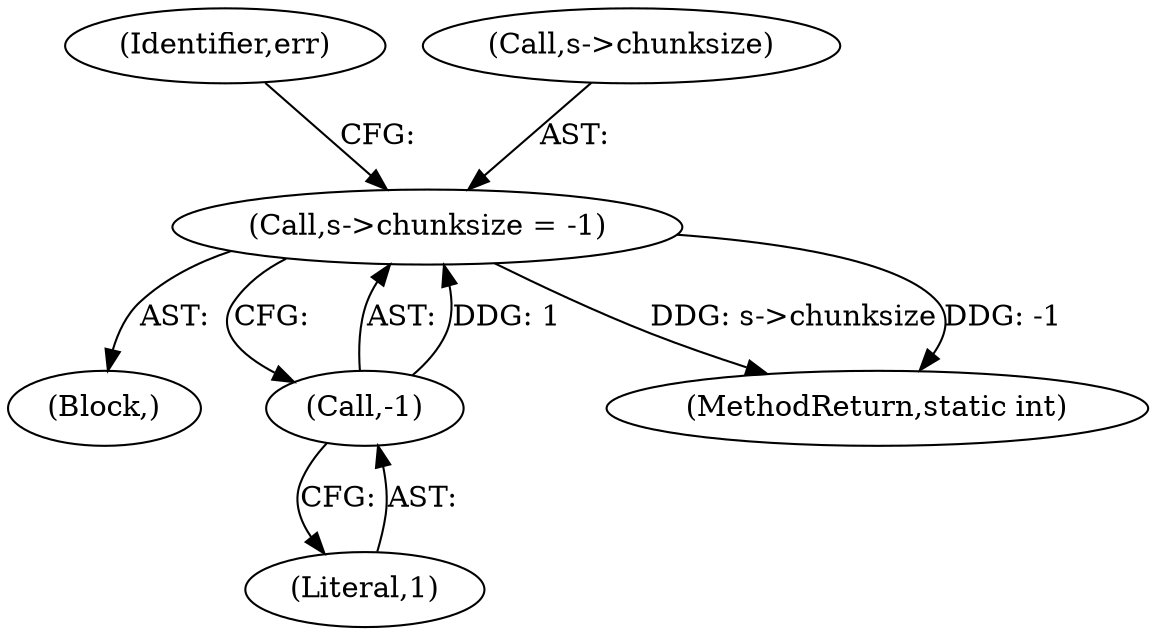 digraph "0_FFmpeg_2a05c8f813de6f2278827734bf8102291e7484aa_3@pointer" {
"1000116" [label="(Call,s->chunksize = -1)"];
"1000120" [label="(Call,-1)"];
"1000127" [label="(Identifier,err)"];
"1000104" [label="(Block,)"];
"1000120" [label="(Call,-1)"];
"1000116" [label="(Call,s->chunksize = -1)"];
"1000121" [label="(Literal,1)"];
"1000117" [label="(Call,s->chunksize)"];
"1000202" [label="(MethodReturn,static int)"];
"1000116" -> "1000104"  [label="AST: "];
"1000116" -> "1000120"  [label="CFG: "];
"1000117" -> "1000116"  [label="AST: "];
"1000120" -> "1000116"  [label="AST: "];
"1000127" -> "1000116"  [label="CFG: "];
"1000116" -> "1000202"  [label="DDG: s->chunksize"];
"1000116" -> "1000202"  [label="DDG: -1"];
"1000120" -> "1000116"  [label="DDG: 1"];
"1000120" -> "1000121"  [label="CFG: "];
"1000121" -> "1000120"  [label="AST: "];
}
